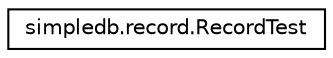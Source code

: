 digraph "Graphical Class Hierarchy"
{
  edge [fontname="Helvetica",fontsize="10",labelfontname="Helvetica",labelfontsize="10"];
  node [fontname="Helvetica",fontsize="10",shape=record];
  rankdir="LR";
  Node0 [label="simpledb.record.RecordTest",height=0.2,width=0.4,color="black", fillcolor="white", style="filled",URL="$classsimpledb_1_1record_1_1RecordTest.html"];
}
